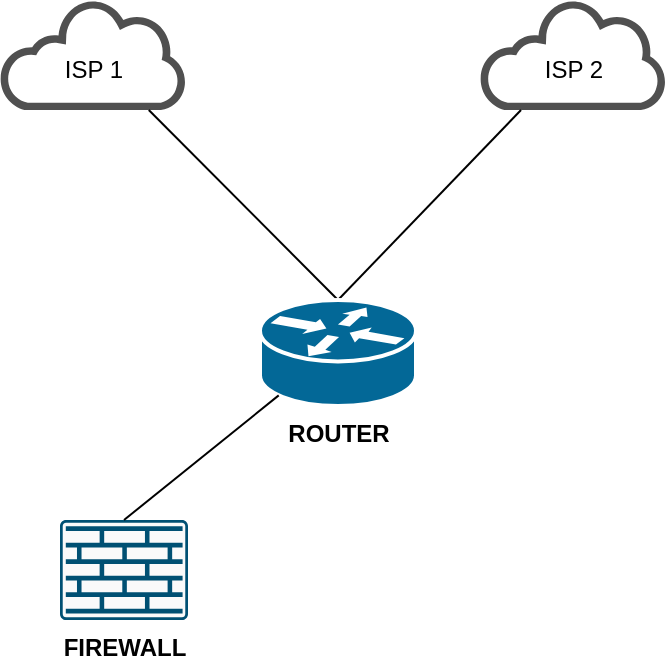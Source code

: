 <mxfile version="22.1.0" type="github">
  <diagram name="Page-1" id="_nMl6FJfx0xCbWasfPqS">
    <mxGraphModel dx="1739" dy="853" grid="1" gridSize="10" guides="1" tooltips="1" connect="1" arrows="0" fold="1" page="1" pageScale="1" pageWidth="850" pageHeight="1100" math="0" shadow="0">
      <root>
        <mxCell id="0" />
        <mxCell id="1" parent="0" />
        <mxCell id="VAxVF2x6nKeMdrS-wdlX-1" value="" style="sketch=0;pointerEvents=1;shadow=0;dashed=0;html=1;strokeColor=none;fillColor=#505050;labelPosition=center;verticalLabelPosition=bottom;outlineConnect=0;verticalAlign=top;align=center;shape=mxgraph.office.clouds.cloud;" vertex="1" parent="1">
          <mxGeometry x="-650" y="80" width="94" height="55" as="geometry" />
        </mxCell>
        <mxCell id="VAxVF2x6nKeMdrS-wdlX-2" value="" style="sketch=0;pointerEvents=1;shadow=0;dashed=0;html=1;strokeColor=none;fillColor=#505050;labelPosition=center;verticalLabelPosition=bottom;outlineConnect=0;verticalAlign=top;align=center;shape=mxgraph.office.clouds.cloud;" vertex="1" parent="1">
          <mxGeometry x="-410" y="80" width="94" height="55" as="geometry" />
        </mxCell>
        <mxCell id="VAxVF2x6nKeMdrS-wdlX-3" value="&lt;b&gt;FIREWALL&lt;/b&gt;" style="sketch=0;points=[[0.015,0.015,0],[0.985,0.015,0],[0.985,0.985,0],[0.015,0.985,0],[0.25,0,0],[0.5,0,0],[0.75,0,0],[1,0.25,0],[1,0.5,0],[1,0.75,0],[0.75,1,0],[0.5,1,0],[0.25,1,0],[0,0.75,0],[0,0.5,0],[0,0.25,0]];verticalLabelPosition=bottom;html=1;verticalAlign=top;aspect=fixed;align=center;pointerEvents=1;shape=mxgraph.cisco19.rect;prIcon=firewall;fillColor=#FAFAFA;strokeColor=#005073;" vertex="1" parent="1">
          <mxGeometry x="-620" y="340" width="64" height="50" as="geometry" />
        </mxCell>
        <mxCell id="VAxVF2x6nKeMdrS-wdlX-9" style="rounded=0;orthogonalLoop=1;jettySize=auto;html=1;exitX=0.5;exitY=0;exitDx=0;exitDy=0;exitPerimeter=0;endArrow=none;endFill=0;" edge="1" parent="1" source="VAxVF2x6nKeMdrS-wdlX-5" target="VAxVF2x6nKeMdrS-wdlX-1">
          <mxGeometry relative="1" as="geometry" />
        </mxCell>
        <mxCell id="VAxVF2x6nKeMdrS-wdlX-10" style="rounded=0;orthogonalLoop=1;jettySize=auto;html=1;exitX=0.5;exitY=0;exitDx=0;exitDy=0;exitPerimeter=0;endArrow=none;endFill=0;" edge="1" parent="1" source="VAxVF2x6nKeMdrS-wdlX-5" target="VAxVF2x6nKeMdrS-wdlX-2">
          <mxGeometry relative="1" as="geometry" />
        </mxCell>
        <mxCell id="VAxVF2x6nKeMdrS-wdlX-5" value="&lt;b&gt;ROUTER&lt;/b&gt;" style="shape=mxgraph.cisco.routers.router;sketch=0;html=1;pointerEvents=1;dashed=0;fillColor=#036897;strokeColor=#ffffff;strokeWidth=2;verticalLabelPosition=bottom;verticalAlign=top;align=center;outlineConnect=0;" vertex="1" parent="1">
          <mxGeometry x="-520" y="230" width="78" height="53" as="geometry" />
        </mxCell>
        <mxCell id="VAxVF2x6nKeMdrS-wdlX-8" style="rounded=0;orthogonalLoop=1;jettySize=auto;html=1;exitX=0.12;exitY=0.9;exitDx=0;exitDy=0;exitPerimeter=0;entryX=0.5;entryY=0;entryDx=0;entryDy=0;entryPerimeter=0;endArrow=none;endFill=0;" edge="1" parent="1" source="VAxVF2x6nKeMdrS-wdlX-5" target="VAxVF2x6nKeMdrS-wdlX-3">
          <mxGeometry relative="1" as="geometry" />
        </mxCell>
        <mxCell id="VAxVF2x6nKeMdrS-wdlX-11" value="ISP 2" style="text;html=1;strokeColor=none;fillColor=none;align=center;verticalAlign=middle;whiteSpace=wrap;rounded=0;" vertex="1" parent="1">
          <mxGeometry x="-393" y="100" width="60" height="30" as="geometry" />
        </mxCell>
        <mxCell id="VAxVF2x6nKeMdrS-wdlX-12" value="ISP 1" style="text;html=1;strokeColor=none;fillColor=none;align=center;verticalAlign=middle;whiteSpace=wrap;rounded=0;" vertex="1" parent="1">
          <mxGeometry x="-633" y="100" width="60" height="30" as="geometry" />
        </mxCell>
      </root>
    </mxGraphModel>
  </diagram>
</mxfile>
